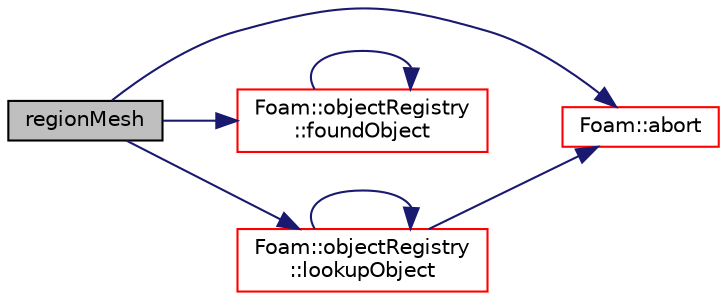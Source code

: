 digraph "regionMesh"
{
  bgcolor="transparent";
  edge [fontname="Helvetica",fontsize="10",labelfontname="Helvetica",labelfontsize="10"];
  node [fontname="Helvetica",fontsize="10",shape=record];
  rankdir="LR";
  Node550 [label="regionMesh",height=0.2,width=0.4,color="black", fillcolor="grey75", style="filled", fontcolor="black"];
  Node550 -> Node551 [color="midnightblue",fontsize="10",style="solid",fontname="Helvetica"];
  Node551 [label="Foam::abort",height=0.2,width=0.4,color="red",URL="$a21851.html#a447107a607d03e417307c203fa5fb44b"];
  Node550 -> Node596 [color="midnightblue",fontsize="10",style="solid",fontname="Helvetica"];
  Node596 [label="Foam::objectRegistry\l::foundObject",height=0.2,width=0.4,color="red",URL="$a27433.html#afb1fd730975d12fa5bcd4252fbf2b92c",tooltip="Is the named Type found? "];
  Node596 -> Node596 [color="midnightblue",fontsize="10",style="solid",fontname="Helvetica"];
  Node550 -> Node602 [color="midnightblue",fontsize="10",style="solid",fontname="Helvetica"];
  Node602 [label="Foam::objectRegistry\l::lookupObject",height=0.2,width=0.4,color="red",URL="$a27433.html#a8b49296f8410366342c524250612c2aa",tooltip="Lookup and return the object of the given Type. "];
  Node602 -> Node551 [color="midnightblue",fontsize="10",style="solid",fontname="Helvetica"];
  Node602 -> Node602 [color="midnightblue",fontsize="10",style="solid",fontname="Helvetica"];
}
